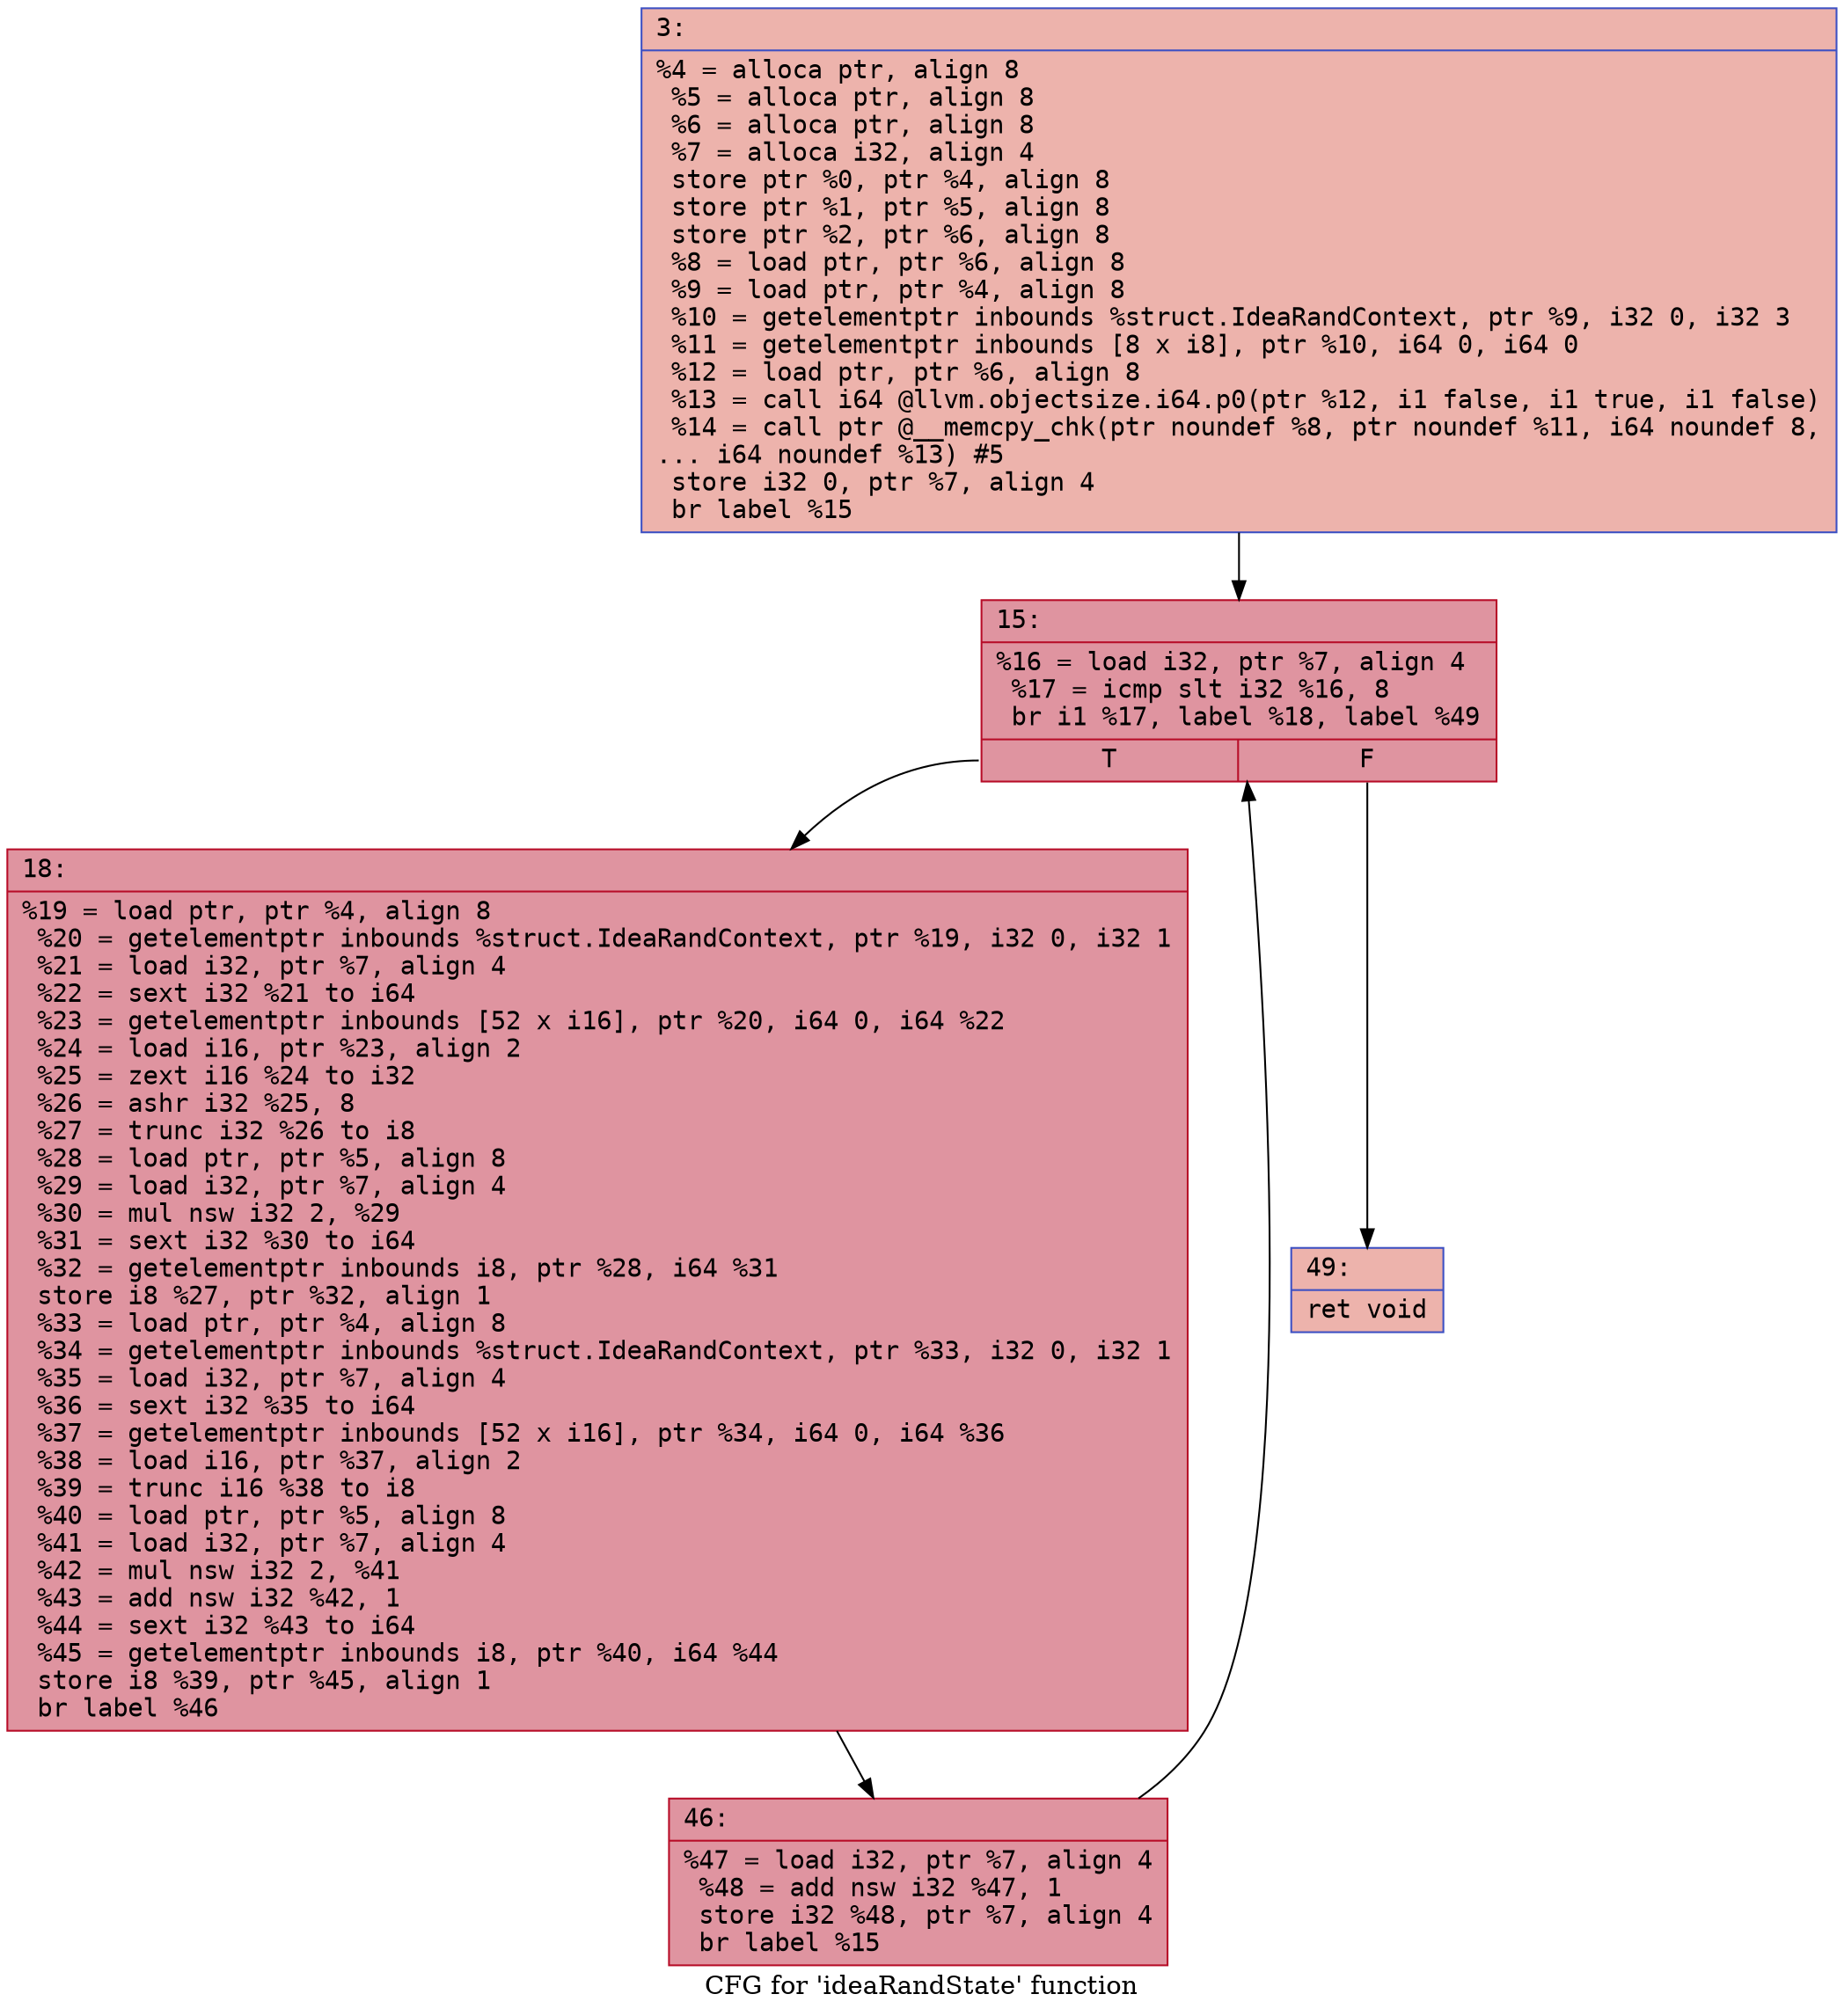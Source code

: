 digraph "CFG for 'ideaRandState' function" {
	label="CFG for 'ideaRandState' function";

	Node0x600000ba84b0 [shape=record,color="#3d50c3ff", style=filled, fillcolor="#d6524470" fontname="Courier",label="{3:\l|  %4 = alloca ptr, align 8\l  %5 = alloca ptr, align 8\l  %6 = alloca ptr, align 8\l  %7 = alloca i32, align 4\l  store ptr %0, ptr %4, align 8\l  store ptr %1, ptr %5, align 8\l  store ptr %2, ptr %6, align 8\l  %8 = load ptr, ptr %6, align 8\l  %9 = load ptr, ptr %4, align 8\l  %10 = getelementptr inbounds %struct.IdeaRandContext, ptr %9, i32 0, i32 3\l  %11 = getelementptr inbounds [8 x i8], ptr %10, i64 0, i64 0\l  %12 = load ptr, ptr %6, align 8\l  %13 = call i64 @llvm.objectsize.i64.p0(ptr %12, i1 false, i1 true, i1 false)\l  %14 = call ptr @__memcpy_chk(ptr noundef %8, ptr noundef %11, i64 noundef 8,\l... i64 noundef %13) #5\l  store i32 0, ptr %7, align 4\l  br label %15\l}"];
	Node0x600000ba84b0 -> Node0x600000ba8500[tooltip="3 -> 15\nProbability 100.00%" ];
	Node0x600000ba8500 [shape=record,color="#b70d28ff", style=filled, fillcolor="#b70d2870" fontname="Courier",label="{15:\l|  %16 = load i32, ptr %7, align 4\l  %17 = icmp slt i32 %16, 8\l  br i1 %17, label %18, label %49\l|{<s0>T|<s1>F}}"];
	Node0x600000ba8500:s0 -> Node0x600000ba8550[tooltip="15 -> 18\nProbability 96.88%" ];
	Node0x600000ba8500:s1 -> Node0x600000ba85f0[tooltip="15 -> 49\nProbability 3.12%" ];
	Node0x600000ba8550 [shape=record,color="#b70d28ff", style=filled, fillcolor="#b70d2870" fontname="Courier",label="{18:\l|  %19 = load ptr, ptr %4, align 8\l  %20 = getelementptr inbounds %struct.IdeaRandContext, ptr %19, i32 0, i32 1\l  %21 = load i32, ptr %7, align 4\l  %22 = sext i32 %21 to i64\l  %23 = getelementptr inbounds [52 x i16], ptr %20, i64 0, i64 %22\l  %24 = load i16, ptr %23, align 2\l  %25 = zext i16 %24 to i32\l  %26 = ashr i32 %25, 8\l  %27 = trunc i32 %26 to i8\l  %28 = load ptr, ptr %5, align 8\l  %29 = load i32, ptr %7, align 4\l  %30 = mul nsw i32 2, %29\l  %31 = sext i32 %30 to i64\l  %32 = getelementptr inbounds i8, ptr %28, i64 %31\l  store i8 %27, ptr %32, align 1\l  %33 = load ptr, ptr %4, align 8\l  %34 = getelementptr inbounds %struct.IdeaRandContext, ptr %33, i32 0, i32 1\l  %35 = load i32, ptr %7, align 4\l  %36 = sext i32 %35 to i64\l  %37 = getelementptr inbounds [52 x i16], ptr %34, i64 0, i64 %36\l  %38 = load i16, ptr %37, align 2\l  %39 = trunc i16 %38 to i8\l  %40 = load ptr, ptr %5, align 8\l  %41 = load i32, ptr %7, align 4\l  %42 = mul nsw i32 2, %41\l  %43 = add nsw i32 %42, 1\l  %44 = sext i32 %43 to i64\l  %45 = getelementptr inbounds i8, ptr %40, i64 %44\l  store i8 %39, ptr %45, align 1\l  br label %46\l}"];
	Node0x600000ba8550 -> Node0x600000ba85a0[tooltip="18 -> 46\nProbability 100.00%" ];
	Node0x600000ba85a0 [shape=record,color="#b70d28ff", style=filled, fillcolor="#b70d2870" fontname="Courier",label="{46:\l|  %47 = load i32, ptr %7, align 4\l  %48 = add nsw i32 %47, 1\l  store i32 %48, ptr %7, align 4\l  br label %15\l}"];
	Node0x600000ba85a0 -> Node0x600000ba8500[tooltip="46 -> 15\nProbability 100.00%" ];
	Node0x600000ba85f0 [shape=record,color="#3d50c3ff", style=filled, fillcolor="#d6524470" fontname="Courier",label="{49:\l|  ret void\l}"];
}
